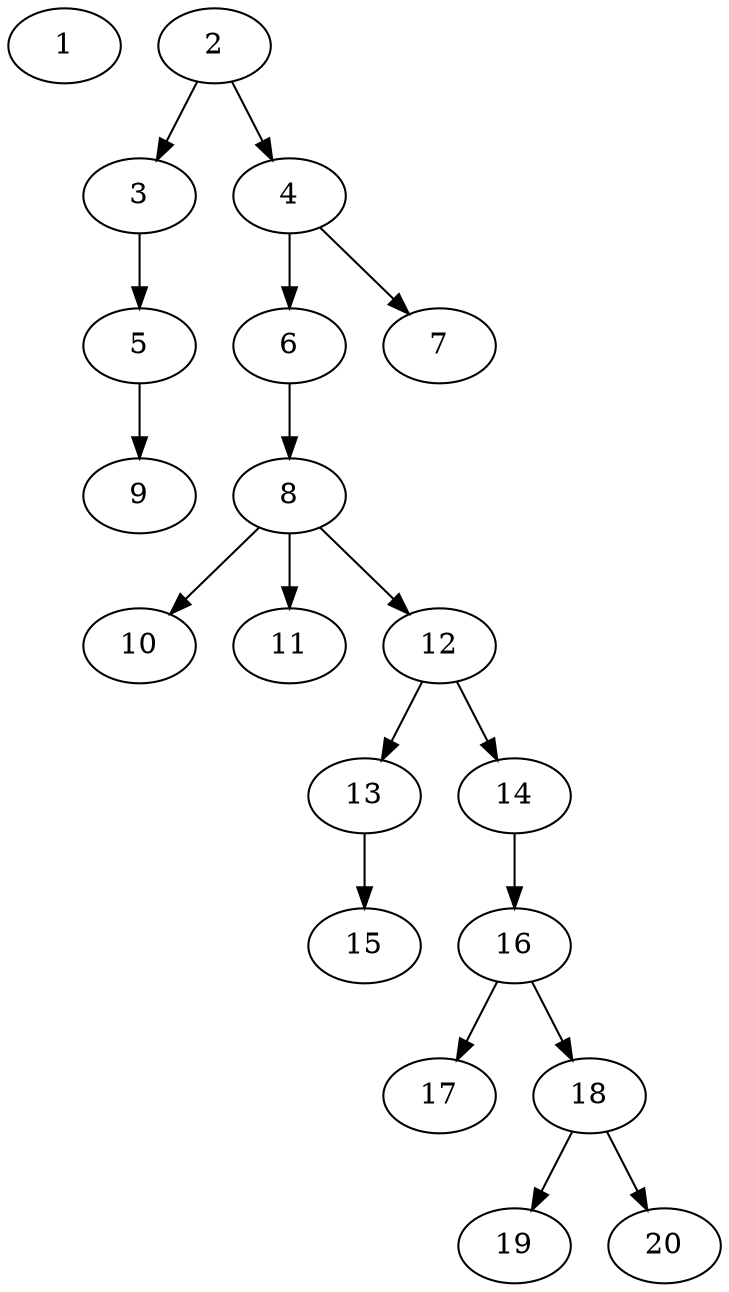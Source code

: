 // DAG (tier=1-easy, mode=compute, n=20, ccr=0.266, fat=0.369, density=0.265, regular=0.689, jump=0.000, mindata=262144, maxdata=2097152)
// DAG automatically generated by daggen at Sun Aug 24 16:33:32 2025
// /home/ermia/Project/Environments/daggen/bin/daggen --dot --ccr 0.266 --fat 0.369 --regular 0.689 --density 0.265 --jump 0.000 --mindata 262144 --maxdata 2097152 -n 20 
digraph G {
  1 [size="358903985697980416", alpha="0.01", expect_size="179451992848990208"]
  2 [size="18879380416279", alpha="0.04", expect_size="9439690208139"]
  2 -> 3 [size ="571440365568"]
  2 -> 4 [size ="571440365568"]
  3 [size="12800753795592076", alpha="0.16", expect_size="6400376897796038"]
  3 -> 5 [size ="5585604968448"]
  4 [size="22124589221974300", alpha="0.10", expect_size="11062294610987150"]
  4 -> 6 [size ="11999199100928"]
  4 -> 7 [size ="11999199100928"]
  5 [size="7111916249570869248", alpha="0.02", expect_size="3555958124785434624"]
  5 -> 9 [size ="29585647337472"]
  6 [size="1382047322894475", alpha="0.04", expect_size="691023661447237"]
  6 -> 8 [size ="652977635328"]
  7 [size="39457798189408448", alpha="0.15", expect_size="19728899094704224"]
  8 [size="45649513480789816", alpha="0.20", expect_size="22824756740394908"]
  8 -> 10 [size ="21100671008768"]
  8 -> 11 [size ="21100671008768"]
  8 -> 12 [size ="21100671008768"]
  9 [size="18884611456422152", alpha="0.11", expect_size="9442305728211076"]
  10 [size="8436241626854064128", alpha="0.06", expect_size="4218120813427032064"]
  11 [size="68570350887446632", alpha="0.08", expect_size="34285175443723316"]
  12 [size="6207357427179147", alpha="0.10", expect_size="3103678713589573"]
  12 -> 13 [size ="13786878574592"]
  12 -> 14 [size ="13786878574592"]
  13 [size="7580383258117166", alpha="0.05", expect_size="3790191629058583"]
  13 -> 15 [size ="4312491098112"]
  14 [size="2163265985291747328", alpha="0.06", expect_size="1081632992645873664"]
  14 -> 16 [size ="13381247434752"]
  15 [size="247413110030291", alpha="0.05", expect_size="123706555015145"]
  16 [size="401937747266044", alpha="0.11", expect_size="200968873633022"]
  16 -> 17 [size ="739950723072"]
  16 -> 18 [size ="739950723072"]
  17 [size="379620982361187", alpha="0.12", expect_size="189810491180593"]
  18 [size="231592075922911", alpha="0.03", expect_size="115796037961455"]
  18 -> 19 [size ="4098682257408"]
  18 -> 20 [size ="4098682257408"]
  19 [size="1409520689191584", alpha="0.07", expect_size="704760344595792"]
  20 [size="36859543552000000", alpha="0.06", expect_size="18429771776000000"]
}